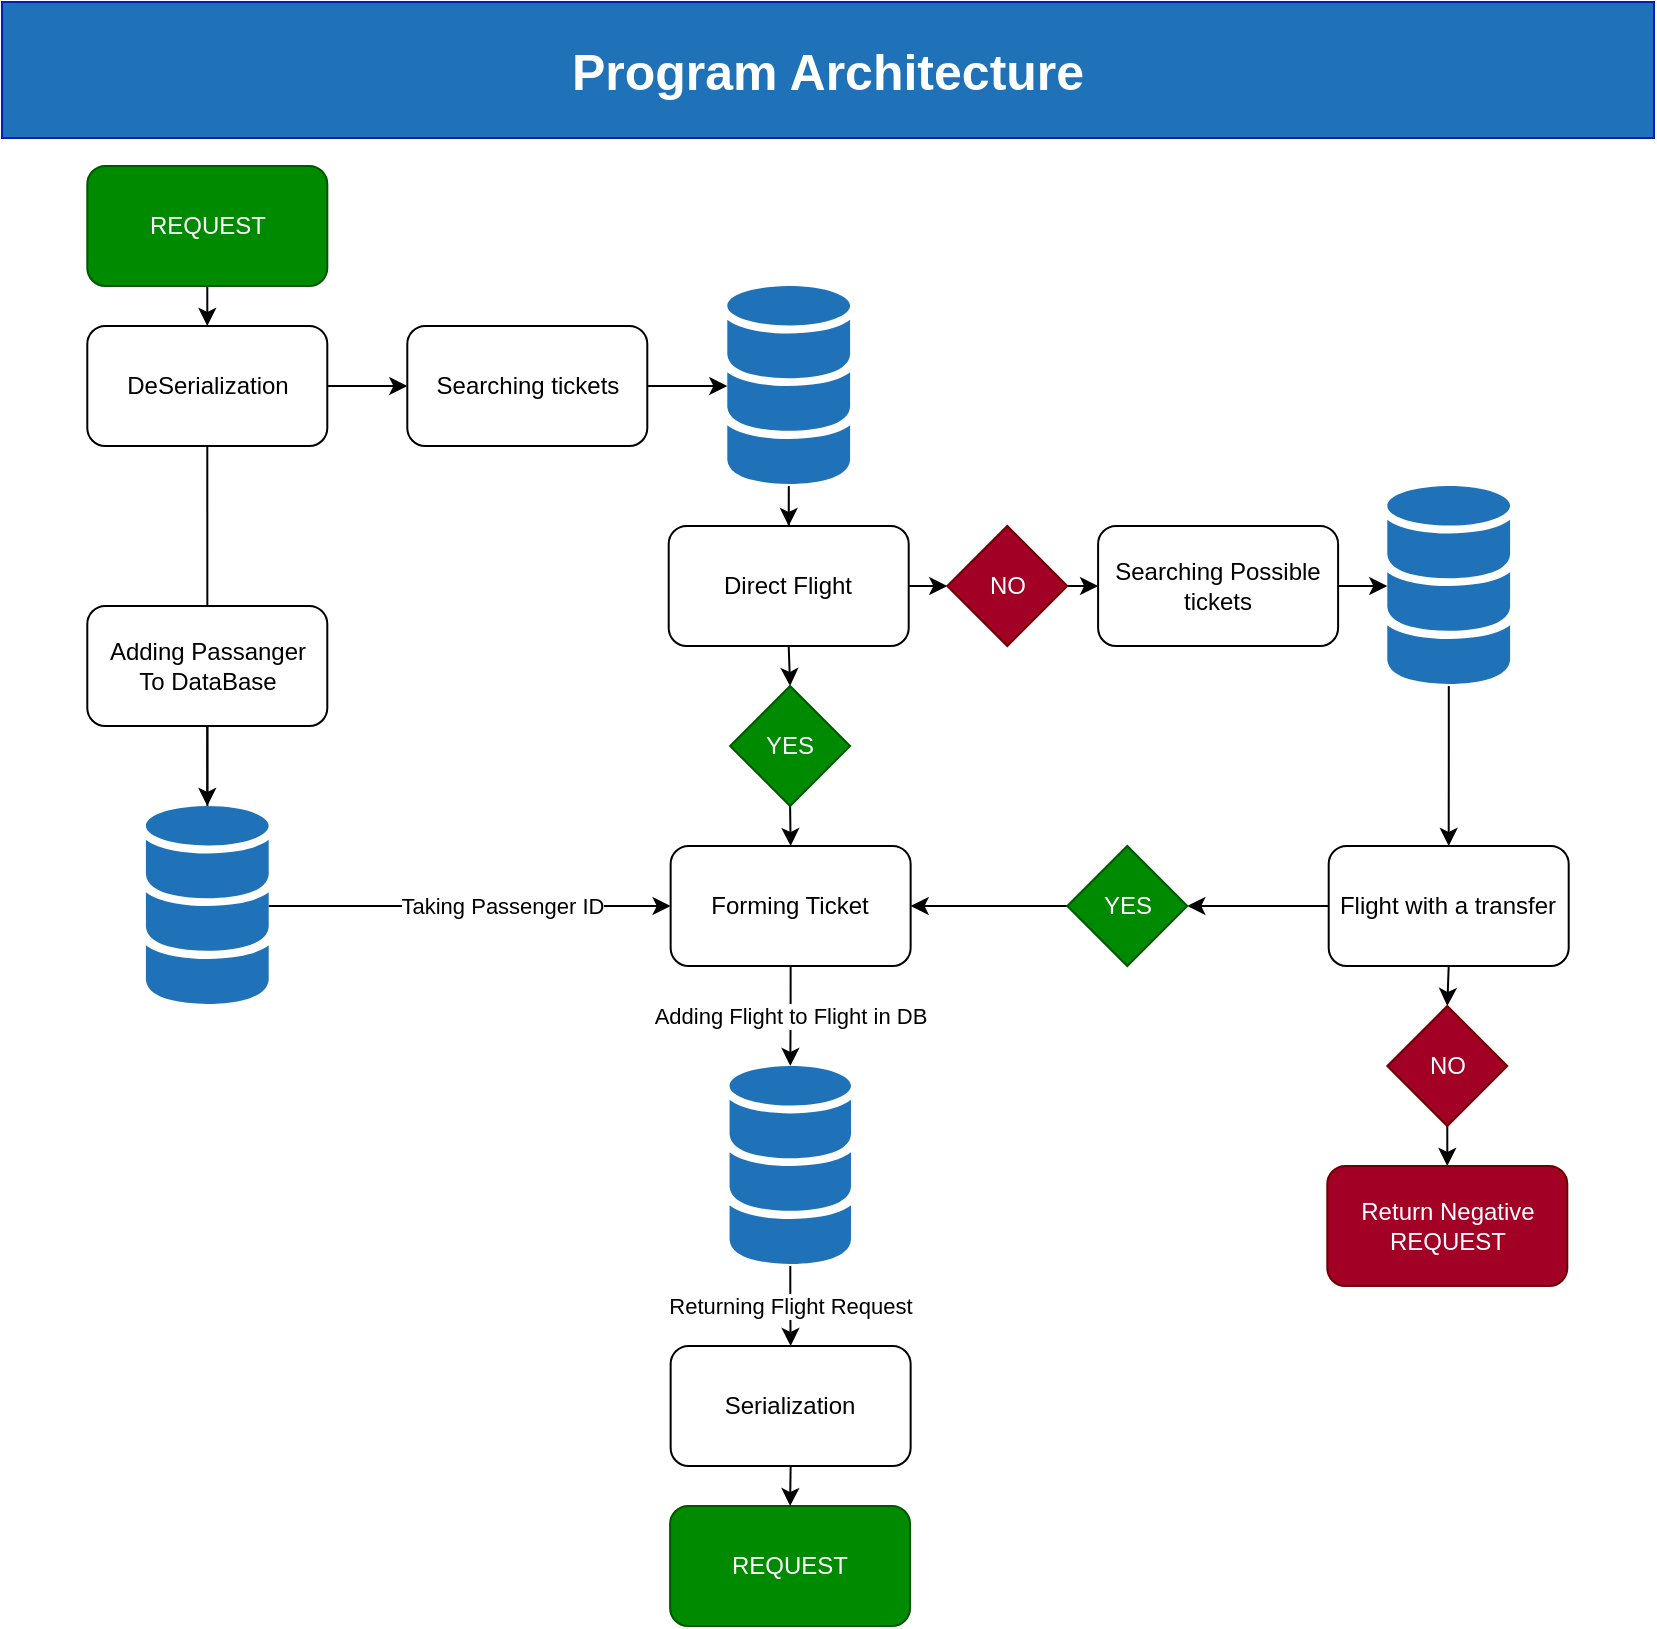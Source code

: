 <mxfile version="21.3.5" type="device">
  <diagram name="Page-1" id="uzh2dEsod70JYPXcmRpu">
    <mxGraphModel dx="1389" dy="703" grid="0" gridSize="10" guides="1" tooltips="1" connect="1" arrows="1" fold="1" page="1" pageScale="1" pageWidth="827" pageHeight="1169" math="0" shadow="0">
      <root>
        <mxCell id="0" />
        <mxCell id="1" parent="0" />
        <mxCell id="is-SOufdkI4g5pvdqPhS-9" style="edgeStyle=orthogonalEdgeStyle;rounded=0;orthogonalLoop=1;jettySize=auto;html=1;exitX=0.5;exitY=1;exitDx=0;exitDy=0;entryX=0.5;entryY=0;entryDx=0;entryDy=0;" parent="1" source="is-SOufdkI4g5pvdqPhS-3" target="is-SOufdkI4g5pvdqPhS-5" edge="1">
          <mxGeometry relative="1" as="geometry" />
        </mxCell>
        <mxCell id="is-SOufdkI4g5pvdqPhS-3" value="REQUEST" style="rounded=1;whiteSpace=wrap;html=1;fillColor=#008a00;fontColor=#ffffff;strokeColor=#005700;" parent="1" vertex="1">
          <mxGeometry x="42.65" y="82" width="120" height="60" as="geometry" />
        </mxCell>
        <mxCell id="is-SOufdkI4g5pvdqPhS-16" style="edgeStyle=orthogonalEdgeStyle;rounded=0;orthogonalLoop=1;jettySize=auto;html=1;exitX=1;exitY=0.5;exitDx=0;exitDy=0;entryX=0;entryY=0.5;entryDx=0;entryDy=0;" parent="1" source="is-SOufdkI4g5pvdqPhS-5" target="is-SOufdkI4g5pvdqPhS-12" edge="1">
          <mxGeometry relative="1" as="geometry" />
        </mxCell>
        <mxCell id="iezwyZ3Eki5sNhV5wTou-1" style="edgeStyle=orthogonalEdgeStyle;rounded=0;orthogonalLoop=1;jettySize=auto;html=1;exitX=0.5;exitY=1;exitDx=0;exitDy=0;entryX=0.5;entryY=0;entryDx=0;entryDy=0;" edge="1" parent="1" source="is-SOufdkI4g5pvdqPhS-5" target="is-SOufdkI4g5pvdqPhS-10">
          <mxGeometry relative="1" as="geometry">
            <Array as="points">
              <mxPoint x="102.65" y="402" />
              <mxPoint x="102.65" y="402" />
            </Array>
          </mxGeometry>
        </mxCell>
        <mxCell id="is-SOufdkI4g5pvdqPhS-5" value="DeSerialization" style="rounded=1;whiteSpace=wrap;html=1;" parent="1" vertex="1">
          <mxGeometry x="42.65" y="162" width="120" height="60" as="geometry" />
        </mxCell>
        <mxCell id="is-SOufdkI4g5pvdqPhS-6" value="REQUEST" style="rounded=1;whiteSpace=wrap;html=1;fillColor=#008a00;fontColor=#ffffff;strokeColor=#005700;" parent="1" vertex="1">
          <mxGeometry x="334.05" y="752" width="120" height="60" as="geometry" />
        </mxCell>
        <mxCell id="is-SOufdkI4g5pvdqPhS-8" style="edgeStyle=orthogonalEdgeStyle;rounded=0;orthogonalLoop=1;jettySize=auto;html=1;exitX=0.5;exitY=1;exitDx=0;exitDy=0;entryX=0.5;entryY=0;entryDx=0;entryDy=0;" parent="1" source="is-SOufdkI4g5pvdqPhS-7" target="is-SOufdkI4g5pvdqPhS-6" edge="1">
          <mxGeometry relative="1" as="geometry" />
        </mxCell>
        <mxCell id="is-SOufdkI4g5pvdqPhS-7" value="Serialization" style="rounded=1;whiteSpace=wrap;html=1;" parent="1" vertex="1">
          <mxGeometry x="334.32" y="672" width="120" height="60" as="geometry" />
        </mxCell>
        <mxCell id="is-SOufdkI4g5pvdqPhS-13" style="edgeStyle=orthogonalEdgeStyle;rounded=0;orthogonalLoop=1;jettySize=auto;html=1;exitX=0.5;exitY=1;exitDx=0;exitDy=0;" parent="1" source="is-SOufdkI4g5pvdqPhS-10" target="is-SOufdkI4g5pvdqPhS-11" edge="1">
          <mxGeometry relative="1" as="geometry" />
        </mxCell>
        <mxCell id="is-SOufdkI4g5pvdqPhS-10" value="Adding Passanger&lt;br&gt;To DataBase" style="rounded=1;whiteSpace=wrap;html=1;" parent="1" vertex="1">
          <mxGeometry x="42.65" y="302" width="120" height="60" as="geometry" />
        </mxCell>
        <mxCell id="is-SOufdkI4g5pvdqPhS-25" style="edgeStyle=orthogonalEdgeStyle;rounded=0;orthogonalLoop=1;jettySize=auto;html=1;entryX=0;entryY=0.5;entryDx=0;entryDy=0;" parent="1" source="is-SOufdkI4g5pvdqPhS-11" target="is-SOufdkI4g5pvdqPhS-24" edge="1">
          <mxGeometry relative="1" as="geometry" />
        </mxCell>
        <mxCell id="is-SOufdkI4g5pvdqPhS-26" value="Taking Passenger ID" style="edgeLabel;html=1;align=center;verticalAlign=middle;resizable=0;points=[];" parent="is-SOufdkI4g5pvdqPhS-25" vertex="1" connectable="0">
          <mxGeometry x="0.152" relative="1" as="geometry">
            <mxPoint as="offset" />
          </mxGeometry>
        </mxCell>
        <mxCell id="is-SOufdkI4g5pvdqPhS-11" value="" style="sketch=0;shadow=0;dashed=0;html=1;strokeColor=none;labelPosition=center;verticalLabelPosition=bottom;verticalAlign=top;outlineConnect=0;align=center;shape=mxgraph.office.databases.database_mini_3;fillColor=#2072B8;" parent="1" vertex="1">
          <mxGeometry x="71.95" y="402" width="61.4" height="100" as="geometry" />
        </mxCell>
        <mxCell id="is-SOufdkI4g5pvdqPhS-18" style="edgeStyle=orthogonalEdgeStyle;rounded=0;orthogonalLoop=1;jettySize=auto;html=1;exitX=1;exitY=0.5;exitDx=0;exitDy=0;" parent="1" source="is-SOufdkI4g5pvdqPhS-12" target="is-SOufdkI4g5pvdqPhS-17" edge="1">
          <mxGeometry relative="1" as="geometry">
            <Array as="points" />
          </mxGeometry>
        </mxCell>
        <mxCell id="is-SOufdkI4g5pvdqPhS-12" value="Searching tickets" style="rounded=1;whiteSpace=wrap;html=1;" parent="1" vertex="1">
          <mxGeometry x="202.65" y="162" width="120" height="60" as="geometry" />
        </mxCell>
        <mxCell id="iezwyZ3Eki5sNhV5wTou-5" style="edgeStyle=orthogonalEdgeStyle;rounded=0;orthogonalLoop=1;jettySize=auto;html=1;exitX=0.5;exitY=1;exitDx=0;exitDy=0;entryX=0.5;entryY=0;entryDx=0;entryDy=0;" edge="1" parent="1" source="is-SOufdkI4g5pvdqPhS-14" target="iezwyZ3Eki5sNhV5wTou-3">
          <mxGeometry relative="1" as="geometry" />
        </mxCell>
        <mxCell id="iezwyZ3Eki5sNhV5wTou-25" style="edgeStyle=orthogonalEdgeStyle;rounded=0;orthogonalLoop=1;jettySize=auto;html=1;exitX=1;exitY=0.5;exitDx=0;exitDy=0;entryX=0;entryY=0.5;entryDx=0;entryDy=0;" edge="1" parent="1" source="is-SOufdkI4g5pvdqPhS-14" target="iezwyZ3Eki5sNhV5wTou-4">
          <mxGeometry relative="1" as="geometry" />
        </mxCell>
        <mxCell id="is-SOufdkI4g5pvdqPhS-14" value="Direct Flight" style="rounded=1;whiteSpace=wrap;html=1;" parent="1" vertex="1">
          <mxGeometry x="333.35" y="262" width="120" height="60" as="geometry" />
        </mxCell>
        <mxCell id="is-SOufdkI4g5pvdqPhS-22" style="edgeStyle=orthogonalEdgeStyle;rounded=0;orthogonalLoop=1;jettySize=auto;html=1;entryX=0.5;entryY=0;entryDx=0;entryDy=0;" parent="1" source="is-SOufdkI4g5pvdqPhS-17" target="is-SOufdkI4g5pvdqPhS-14" edge="1">
          <mxGeometry relative="1" as="geometry" />
        </mxCell>
        <mxCell id="is-SOufdkI4g5pvdqPhS-17" value="" style="sketch=0;shadow=0;dashed=0;html=1;strokeColor=none;labelPosition=center;verticalLabelPosition=bottom;verticalAlign=top;outlineConnect=0;align=center;shape=mxgraph.office.databases.database_mini_3;fillColor=#2072B8;" parent="1" vertex="1">
          <mxGeometry x="362.65" y="142" width="61.4" height="100" as="geometry" />
        </mxCell>
        <mxCell id="is-SOufdkI4g5pvdqPhS-33" value="Adding Flight to Flight in DB" style="edgeStyle=orthogonalEdgeStyle;rounded=0;orthogonalLoop=1;jettySize=auto;html=1;exitX=0.5;exitY=1;exitDx=0;exitDy=0;" parent="1" source="is-SOufdkI4g5pvdqPhS-24" target="is-SOufdkI4g5pvdqPhS-32" edge="1">
          <mxGeometry relative="1" as="geometry" />
        </mxCell>
        <mxCell id="is-SOufdkI4g5pvdqPhS-24" value="Forming Ticket" style="rounded=1;whiteSpace=wrap;html=1;" parent="1" vertex="1">
          <mxGeometry x="334.32" y="422" width="120" height="60" as="geometry" />
        </mxCell>
        <mxCell id="is-SOufdkI4g5pvdqPhS-34" value="Returning Flight Request" style="edgeStyle=orthogonalEdgeStyle;rounded=0;orthogonalLoop=1;jettySize=auto;html=1;entryX=0.5;entryY=0;entryDx=0;entryDy=0;" parent="1" source="is-SOufdkI4g5pvdqPhS-32" target="is-SOufdkI4g5pvdqPhS-7" edge="1">
          <mxGeometry relative="1" as="geometry" />
        </mxCell>
        <mxCell id="is-SOufdkI4g5pvdqPhS-32" value="" style="sketch=0;shadow=0;dashed=0;html=1;strokeColor=none;labelPosition=center;verticalLabelPosition=bottom;verticalAlign=top;outlineConnect=0;align=center;shape=mxgraph.office.databases.database_mini_3;fillColor=#2072B8;" parent="1" vertex="1">
          <mxGeometry x="363.79" y="532" width="60.7" height="100" as="geometry" />
        </mxCell>
        <mxCell id="iezwyZ3Eki5sNhV5wTou-7" style="edgeStyle=orthogonalEdgeStyle;rounded=0;orthogonalLoop=1;jettySize=auto;html=1;exitX=0.5;exitY=1;exitDx=0;exitDy=0;entryX=0.5;entryY=0;entryDx=0;entryDy=0;" edge="1" parent="1" source="iezwyZ3Eki5sNhV5wTou-3" target="is-SOufdkI4g5pvdqPhS-24">
          <mxGeometry relative="1" as="geometry" />
        </mxCell>
        <mxCell id="iezwyZ3Eki5sNhV5wTou-3" value="YES" style="rhombus;whiteSpace=wrap;html=1;fillColor=#008a00;fontColor=#ffffff;strokeColor=#005700;" vertex="1" parent="1">
          <mxGeometry x="364.05" y="342" width="60" height="60" as="geometry" />
        </mxCell>
        <mxCell id="iezwyZ3Eki5sNhV5wTou-27" style="edgeStyle=orthogonalEdgeStyle;rounded=0;orthogonalLoop=1;jettySize=auto;html=1;exitX=1;exitY=0.5;exitDx=0;exitDy=0;entryX=0;entryY=0.5;entryDx=0;entryDy=0;" edge="1" parent="1" source="iezwyZ3Eki5sNhV5wTou-4" target="iezwyZ3Eki5sNhV5wTou-26">
          <mxGeometry relative="1" as="geometry" />
        </mxCell>
        <mxCell id="iezwyZ3Eki5sNhV5wTou-4" value="NO" style="rhombus;whiteSpace=wrap;html=1;fillColor=#a20025;fontColor=#ffffff;strokeColor=#6F0000;" vertex="1" parent="1">
          <mxGeometry x="472.65" y="262" width="60" height="60" as="geometry" />
        </mxCell>
        <mxCell id="iezwyZ3Eki5sNhV5wTou-29" style="edgeStyle=orthogonalEdgeStyle;rounded=0;orthogonalLoop=1;jettySize=auto;html=1;entryX=0.5;entryY=0;entryDx=0;entryDy=0;" edge="1" parent="1" source="iezwyZ3Eki5sNhV5wTou-9" target="iezwyZ3Eki5sNhV5wTou-11">
          <mxGeometry relative="1" as="geometry">
            <Array as="points">
              <mxPoint x="723.65" y="372" />
              <mxPoint x="722.65" y="402" />
            </Array>
          </mxGeometry>
        </mxCell>
        <mxCell id="iezwyZ3Eki5sNhV5wTou-9" value="" style="sketch=0;shadow=0;dashed=0;html=1;strokeColor=none;labelPosition=center;verticalLabelPosition=bottom;verticalAlign=top;outlineConnect=0;align=center;shape=mxgraph.office.databases.database_mini_3;fillColor=#2072B8;" vertex="1" parent="1">
          <mxGeometry x="692.65" y="242" width="61.4" height="100" as="geometry" />
        </mxCell>
        <mxCell id="iezwyZ3Eki5sNhV5wTou-30" style="edgeStyle=orthogonalEdgeStyle;rounded=0;orthogonalLoop=1;jettySize=auto;html=1;entryX=1;entryY=0.5;entryDx=0;entryDy=0;" edge="1" parent="1" source="iezwyZ3Eki5sNhV5wTou-11" target="iezwyZ3Eki5sNhV5wTou-13">
          <mxGeometry relative="1" as="geometry" />
        </mxCell>
        <mxCell id="iezwyZ3Eki5sNhV5wTou-32" style="edgeStyle=orthogonalEdgeStyle;rounded=0;orthogonalLoop=1;jettySize=auto;html=1;exitX=0.5;exitY=1;exitDx=0;exitDy=0;entryX=0.5;entryY=0;entryDx=0;entryDy=0;" edge="1" parent="1" source="iezwyZ3Eki5sNhV5wTou-11" target="iezwyZ3Eki5sNhV5wTou-14">
          <mxGeometry relative="1" as="geometry" />
        </mxCell>
        <mxCell id="iezwyZ3Eki5sNhV5wTou-11" value="Flight with a transfer" style="rounded=1;whiteSpace=wrap;html=1;" vertex="1" parent="1">
          <mxGeometry x="663.35" y="422" width="120" height="60" as="geometry" />
        </mxCell>
        <mxCell id="iezwyZ3Eki5sNhV5wTou-31" style="edgeStyle=orthogonalEdgeStyle;rounded=0;orthogonalLoop=1;jettySize=auto;html=1;entryX=1;entryY=0.5;entryDx=0;entryDy=0;" edge="1" parent="1" source="iezwyZ3Eki5sNhV5wTou-13" target="is-SOufdkI4g5pvdqPhS-24">
          <mxGeometry relative="1" as="geometry" />
        </mxCell>
        <mxCell id="iezwyZ3Eki5sNhV5wTou-13" value="YES" style="rhombus;whiteSpace=wrap;html=1;fillColor=#008a00;fontColor=#ffffff;strokeColor=#005700;" vertex="1" parent="1">
          <mxGeometry x="532.65" y="422" width="60" height="60" as="geometry" />
        </mxCell>
        <mxCell id="iezwyZ3Eki5sNhV5wTou-33" style="edgeStyle=orthogonalEdgeStyle;rounded=0;orthogonalLoop=1;jettySize=auto;html=1;exitX=0.5;exitY=1;exitDx=0;exitDy=0;entryX=0.5;entryY=0;entryDx=0;entryDy=0;" edge="1" parent="1" source="iezwyZ3Eki5sNhV5wTou-14" target="iezwyZ3Eki5sNhV5wTou-19">
          <mxGeometry relative="1" as="geometry" />
        </mxCell>
        <mxCell id="iezwyZ3Eki5sNhV5wTou-14" value="NO" style="rhombus;whiteSpace=wrap;html=1;fillColor=#a20025;fontColor=#ffffff;strokeColor=#6F0000;" vertex="1" parent="1">
          <mxGeometry x="692.65" y="502" width="60" height="60" as="geometry" />
        </mxCell>
        <mxCell id="iezwyZ3Eki5sNhV5wTou-19" value="Return Negative&lt;br&gt;REQUEST" style="rounded=1;whiteSpace=wrap;html=1;fillColor=#a20025;fontColor=#ffffff;strokeColor=#6F0000;" vertex="1" parent="1">
          <mxGeometry x="662.65" y="582" width="120" height="60" as="geometry" />
        </mxCell>
        <mxCell id="iezwyZ3Eki5sNhV5wTou-28" style="edgeStyle=orthogonalEdgeStyle;rounded=0;orthogonalLoop=1;jettySize=auto;html=1;exitX=1;exitY=0.5;exitDx=0;exitDy=0;" edge="1" parent="1" source="iezwyZ3Eki5sNhV5wTou-26" target="iezwyZ3Eki5sNhV5wTou-9">
          <mxGeometry relative="1" as="geometry" />
        </mxCell>
        <mxCell id="iezwyZ3Eki5sNhV5wTou-26" value="Searching Possible tickets" style="rounded=1;whiteSpace=wrap;html=1;" vertex="1" parent="1">
          <mxGeometry x="548.05" y="262" width="120" height="60" as="geometry" />
        </mxCell>
        <mxCell id="iezwyZ3Eki5sNhV5wTou-34" value="&lt;font style=&quot;font-size: 25px;&quot;&gt;&lt;b&gt;Program Architecture&lt;/b&gt;&lt;/font&gt;" style="rounded=0;whiteSpace=wrap;html=1;fillColor=#2072B8;fontColor=#ffffff;strokeColor=#001DBC;" vertex="1" parent="1">
          <mxGeometry width="826" height="68" as="geometry" />
        </mxCell>
      </root>
    </mxGraphModel>
  </diagram>
</mxfile>
